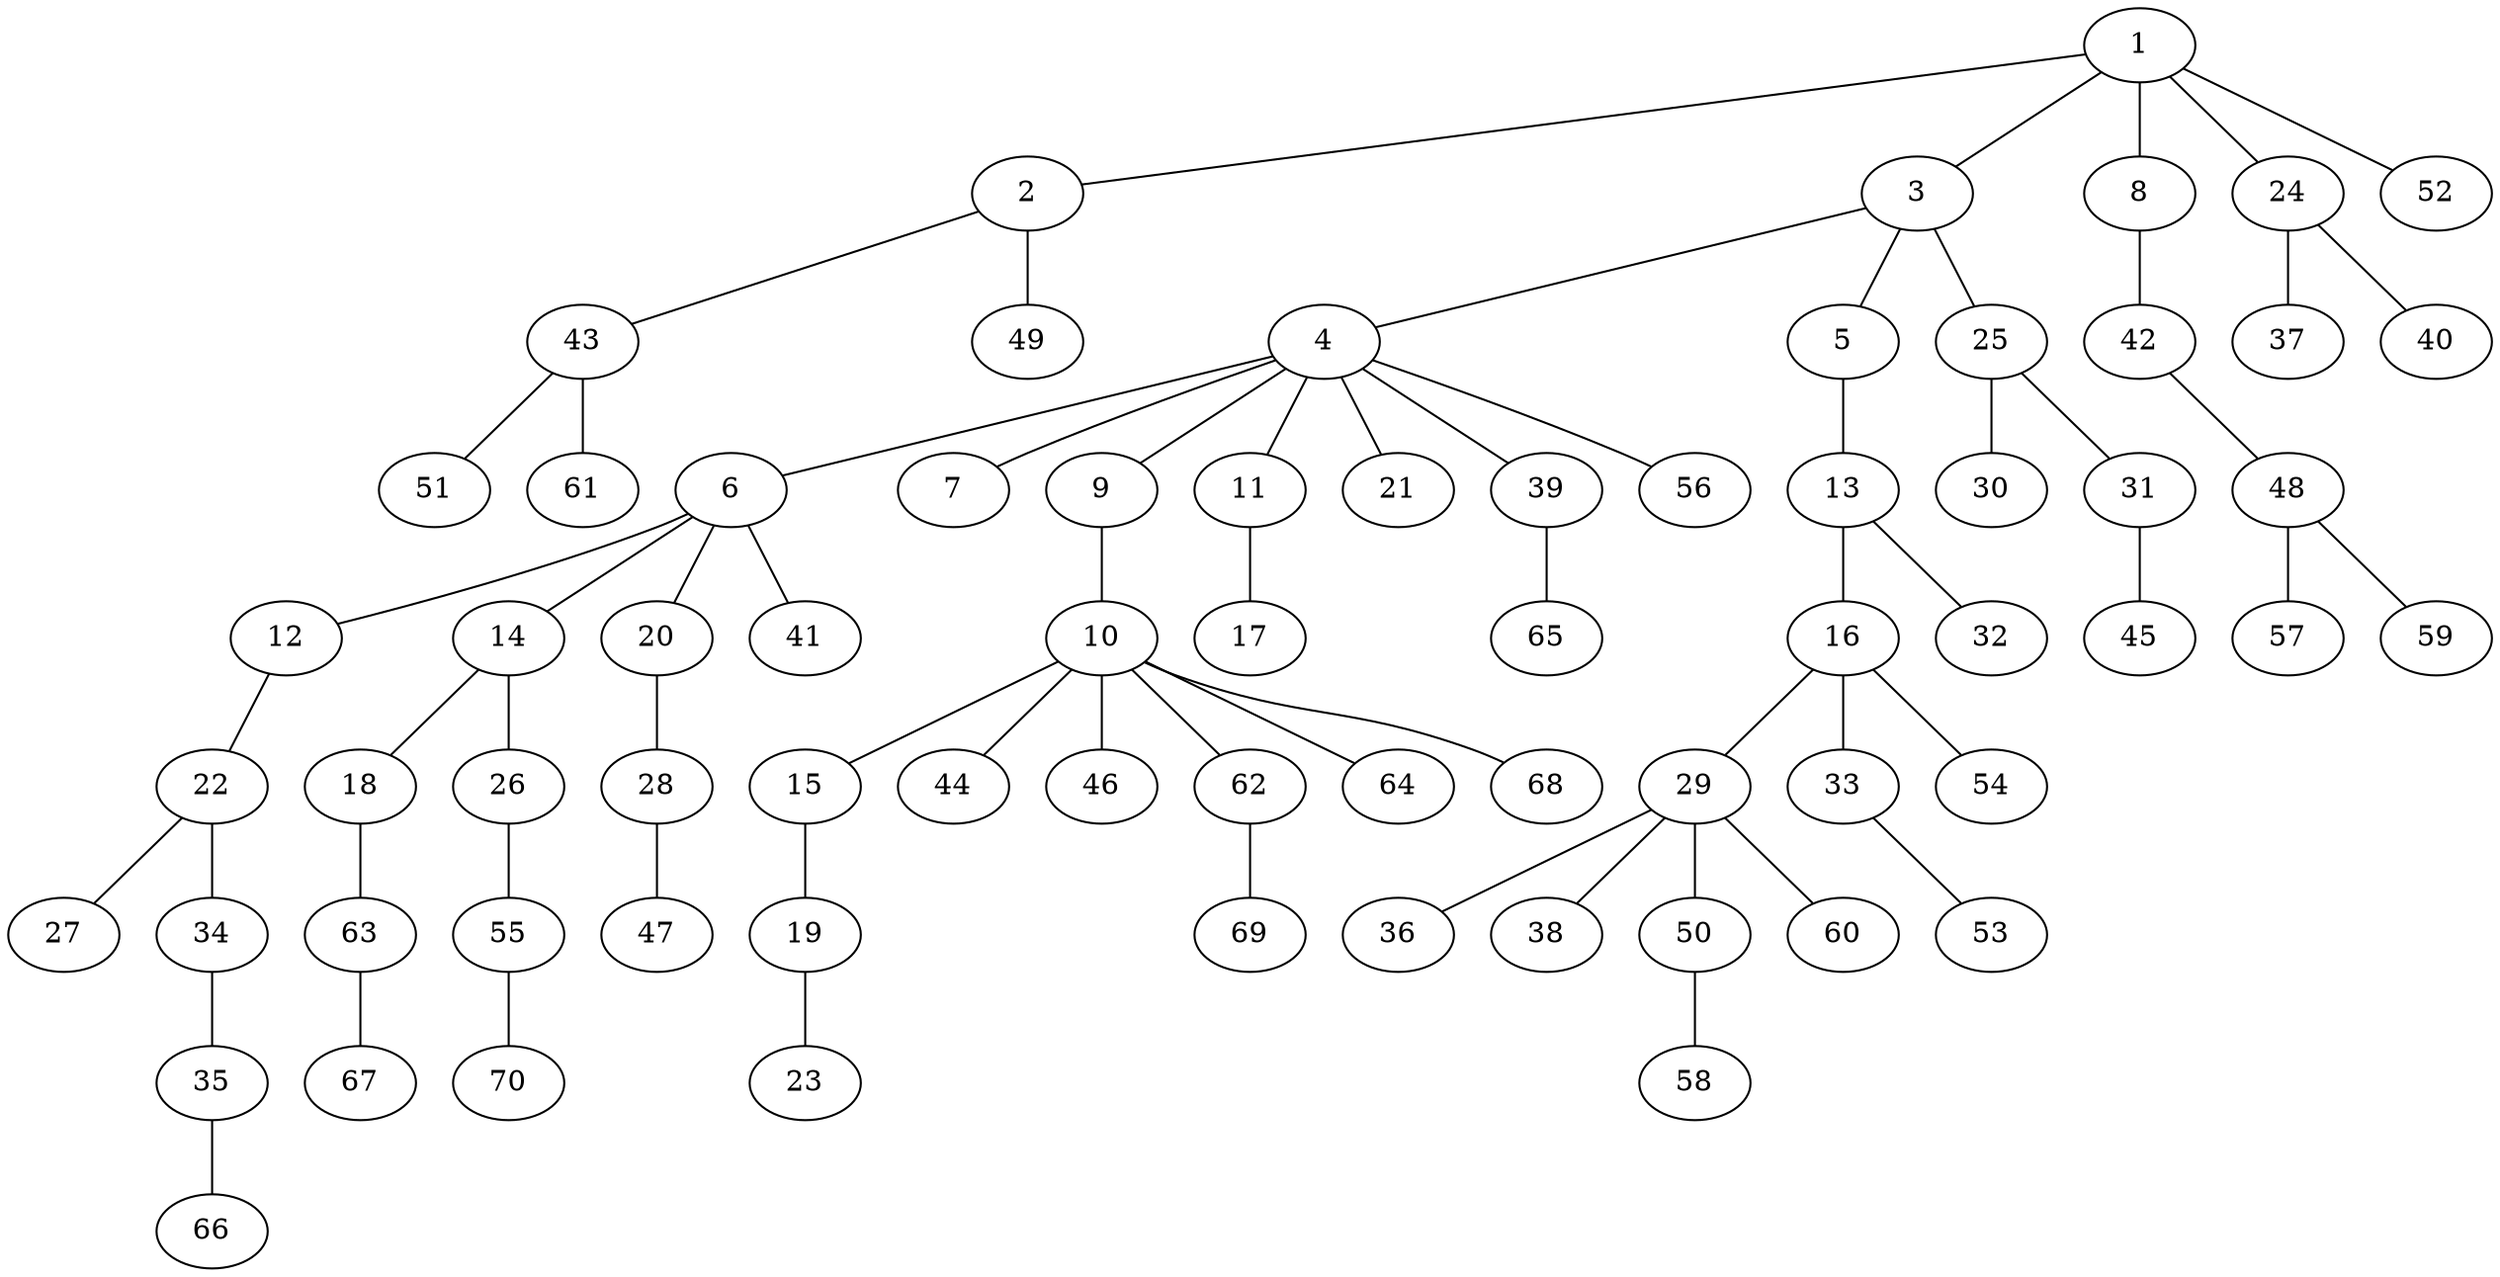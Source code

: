 graph graphname {1--2
1--3
1--8
1--24
1--52
2--43
2--49
3--4
3--5
3--25
4--6
4--7
4--9
4--11
4--21
4--39
4--56
5--13
6--12
6--14
6--20
6--41
8--42
9--10
10--15
10--44
10--46
10--62
10--64
10--68
11--17
12--22
13--16
13--32
14--18
14--26
15--19
16--29
16--33
16--54
18--63
19--23
20--28
22--27
22--34
24--37
24--40
25--30
25--31
26--55
28--47
29--36
29--38
29--50
29--60
31--45
33--53
34--35
35--66
39--65
42--48
43--51
43--61
48--57
48--59
50--58
55--70
62--69
63--67
}